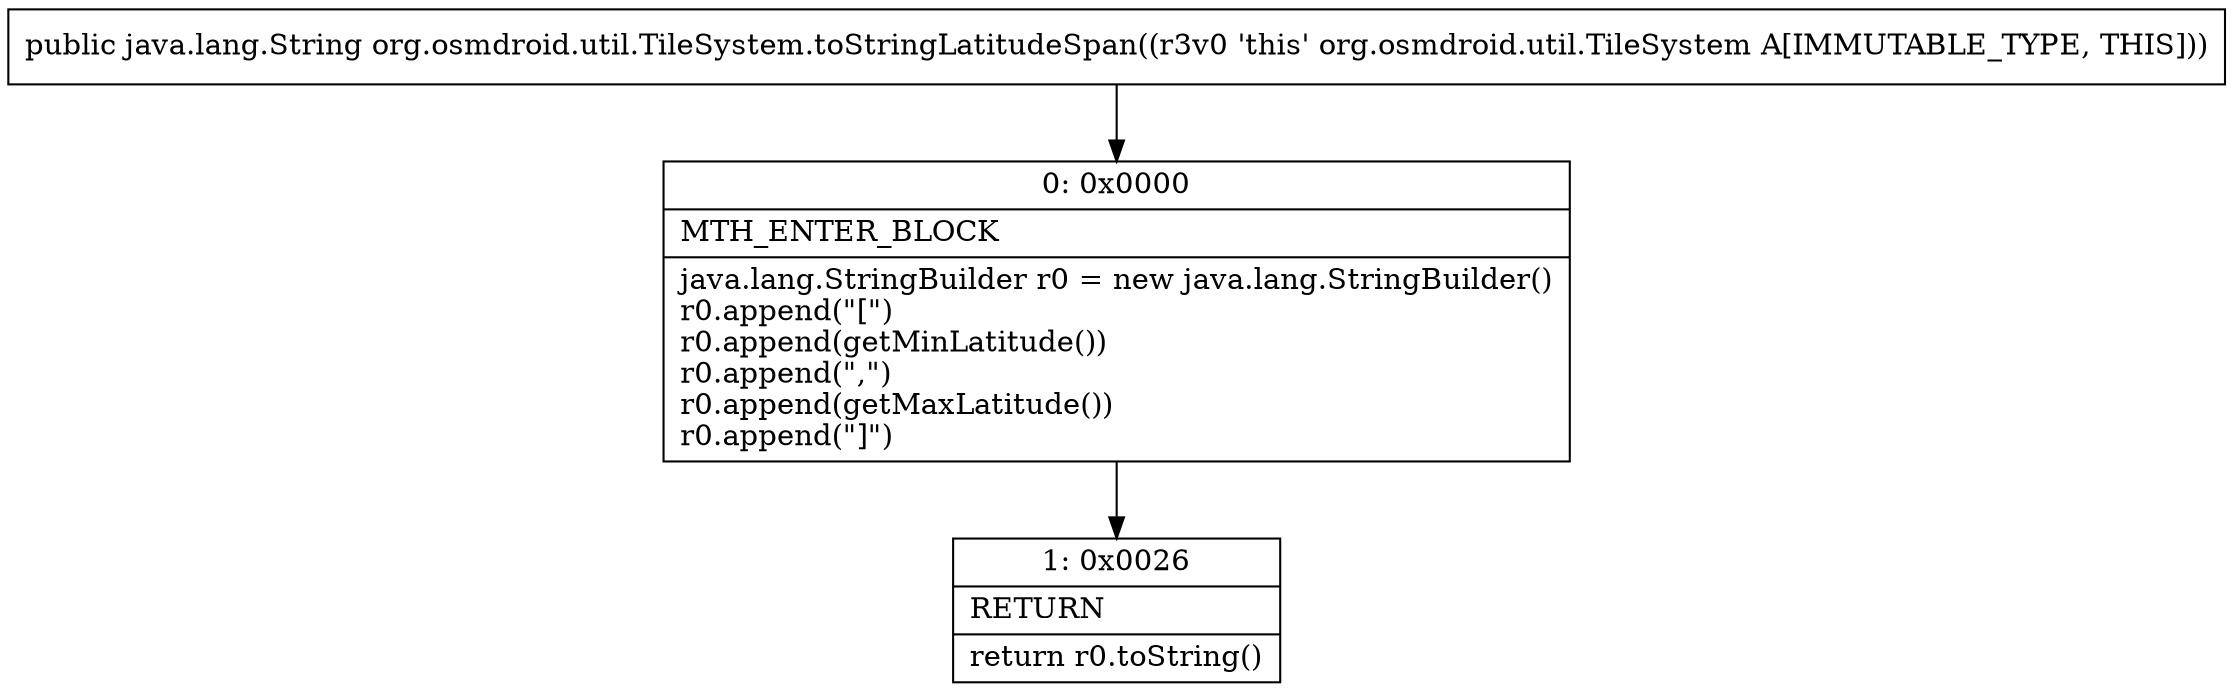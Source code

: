 digraph "CFG fororg.osmdroid.util.TileSystem.toStringLatitudeSpan()Ljava\/lang\/String;" {
Node_0 [shape=record,label="{0\:\ 0x0000|MTH_ENTER_BLOCK\l|java.lang.StringBuilder r0 = new java.lang.StringBuilder()\lr0.append(\"[\")\lr0.append(getMinLatitude())\lr0.append(\",\")\lr0.append(getMaxLatitude())\lr0.append(\"]\")\l}"];
Node_1 [shape=record,label="{1\:\ 0x0026|RETURN\l|return r0.toString()\l}"];
MethodNode[shape=record,label="{public java.lang.String org.osmdroid.util.TileSystem.toStringLatitudeSpan((r3v0 'this' org.osmdroid.util.TileSystem A[IMMUTABLE_TYPE, THIS])) }"];
MethodNode -> Node_0;
Node_0 -> Node_1;
}


